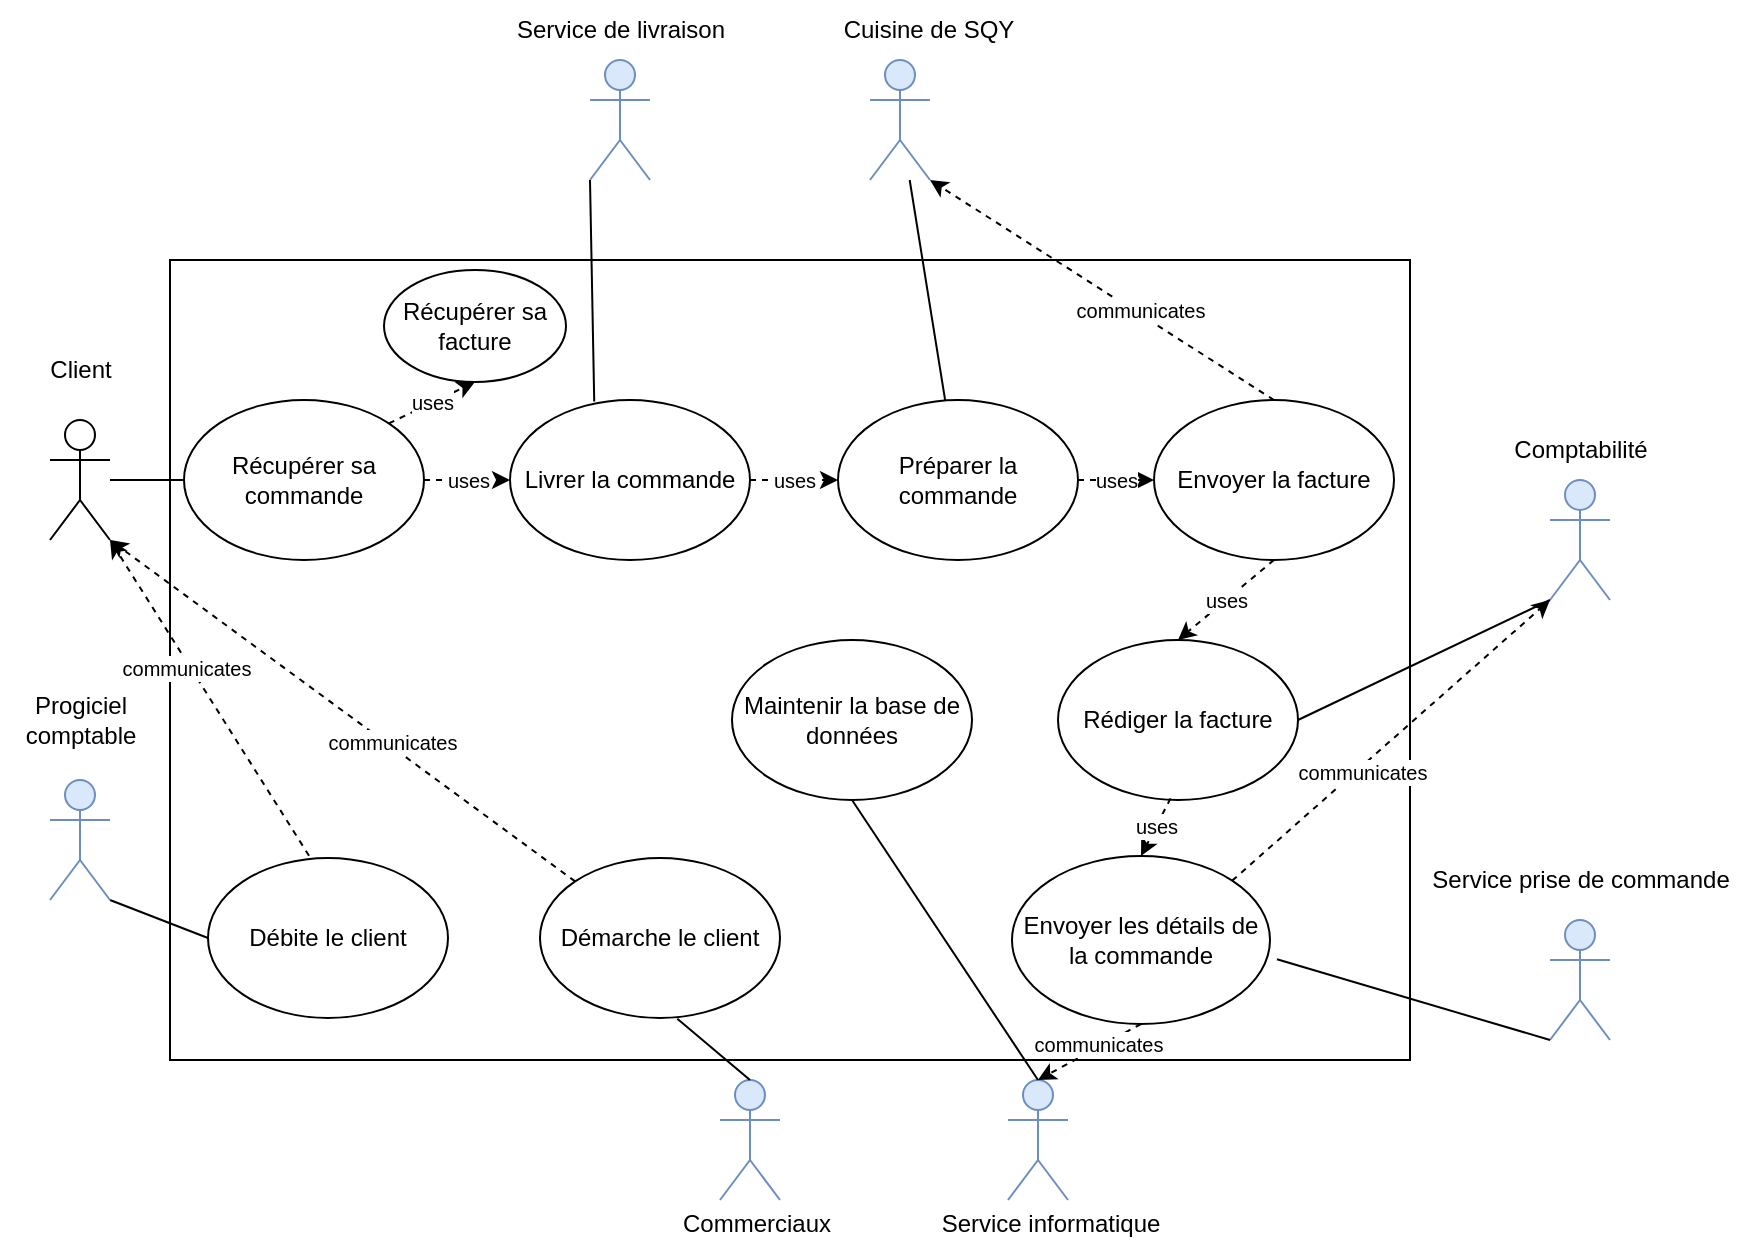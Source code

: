 <mxfile version="21.1.1" type="github">
  <diagram name="Page-1" id="GUmuV8_d1roc_fKv_fhv">
    <mxGraphModel dx="1187" dy="638" grid="0" gridSize="11" guides="1" tooltips="1" connect="1" arrows="1" fold="1" page="1" pageScale="1" pageWidth="1169" pageHeight="1654" math="0" shadow="0">
      <root>
        <mxCell id="0" />
        <mxCell id="1" parent="0" />
        <mxCell id="YfCknLSfjdIPLu3pgu05-3" value="" style="rounded=0;whiteSpace=wrap;html=1;" parent="1" vertex="1">
          <mxGeometry x="210" y="160" width="620" height="400" as="geometry" />
        </mxCell>
        <mxCell id="YfCknLSfjdIPLu3pgu05-1" value="" style="shape=umlActor;verticalLabelPosition=bottom;verticalAlign=top;html=1;outlineConnect=0;" parent="1" vertex="1">
          <mxGeometry x="150" y="240" width="30" height="60" as="geometry" />
        </mxCell>
        <mxCell id="YfCknLSfjdIPLu3pgu05-12" style="edgeStyle=orthogonalEdgeStyle;orthogonalLoop=1;jettySize=auto;html=1;strokeColor=none;rounded=1;" parent="1" source="YfCknLSfjdIPLu3pgu05-5" target="YfCknLSfjdIPLu3pgu05-7" edge="1">
          <mxGeometry relative="1" as="geometry" />
        </mxCell>
        <mxCell id="po1A5LSNfM-hK7pwLFZ9-29" value="&lt;font style=&quot;font-size: 10px;&quot;&gt;uses&lt;/font&gt;" style="edgeStyle=orthogonalEdgeStyle;rounded=0;orthogonalLoop=1;jettySize=auto;html=1;exitX=1;exitY=0.5;exitDx=0;exitDy=0;entryX=0;entryY=0.5;entryDx=0;entryDy=0;dashed=1;" edge="1" parent="1" source="YfCknLSfjdIPLu3pgu05-5" target="YfCknLSfjdIPLu3pgu05-20">
          <mxGeometry relative="1" as="geometry" />
        </mxCell>
        <mxCell id="YfCknLSfjdIPLu3pgu05-5" value="Récupérer sa commande" style="ellipse;whiteSpace=wrap;html=1;" parent="1" vertex="1">
          <mxGeometry x="217" y="230" width="120" height="80" as="geometry" />
        </mxCell>
        <mxCell id="YfCknLSfjdIPLu3pgu05-11" style="edgeStyle=orthogonalEdgeStyle;rounded=0;orthogonalLoop=1;jettySize=auto;html=1;strokeColor=none;" parent="1" source="YfCknLSfjdIPLu3pgu05-7" target="YfCknLSfjdIPLu3pgu05-5" edge="1">
          <mxGeometry relative="1" as="geometry" />
        </mxCell>
        <mxCell id="YfCknLSfjdIPLu3pgu05-7" value="" style="shape=umlActor;verticalLabelPosition=bottom;verticalAlign=top;html=1;outlineConnect=0;fillColor=#dae8fc;strokeColor=#6c8ebf;" parent="1" vertex="1">
          <mxGeometry x="420" y="60" width="30" height="60" as="geometry" />
        </mxCell>
        <mxCell id="YfCknLSfjdIPLu3pgu05-19" value="" style="endArrow=none;html=1;rounded=0;entryX=0;entryY=0.5;entryDx=0;entryDy=0;" parent="1" source="YfCknLSfjdIPLu3pgu05-1" target="YfCknLSfjdIPLu3pgu05-5" edge="1">
          <mxGeometry width="50" height="50" relative="1" as="geometry">
            <mxPoint x="500" y="340" as="sourcePoint" />
            <mxPoint x="550" y="290" as="targetPoint" />
          </mxGeometry>
        </mxCell>
        <mxCell id="po1A5LSNfM-hK7pwLFZ9-5" value="&lt;font style=&quot;font-size: 10px;&quot;&gt;uses&lt;/font&gt;" style="edgeStyle=orthogonalEdgeStyle;rounded=0;orthogonalLoop=1;jettySize=auto;html=1;exitX=1;exitY=0.5;exitDx=0;exitDy=0;dashed=1;" edge="1" parent="1" source="YfCknLSfjdIPLu3pgu05-20" target="YfCknLSfjdIPLu3pgu05-31">
          <mxGeometry relative="1" as="geometry" />
        </mxCell>
        <mxCell id="YfCknLSfjdIPLu3pgu05-20" value="Livrer la commande" style="ellipse;whiteSpace=wrap;html=1;" parent="1" vertex="1">
          <mxGeometry x="380" y="230" width="120" height="80" as="geometry" />
        </mxCell>
        <mxCell id="YfCknLSfjdIPLu3pgu05-29" value="" style="shape=umlActor;verticalLabelPosition=bottom;verticalAlign=top;html=1;outlineConnect=0;fillColor=#dae8fc;strokeColor=#6c8ebf;" parent="1" vertex="1">
          <mxGeometry x="560" y="60" width="30" height="60" as="geometry" />
        </mxCell>
        <mxCell id="YfCknLSfjdIPLu3pgu05-36" value="&lt;blockquote style=&quot;margin: 0 0 0 40px; border: none; padding: 0px;&quot;&gt;&lt;div style=&quot;&quot;&gt;&lt;br&gt;&lt;/div&gt;&lt;/blockquote&gt;" style="shape=umlActor;verticalLabelPosition=bottom;verticalAlign=top;html=1;outlineConnect=0;fillColor=#dae8fc;strokeColor=#6c8ebf;align=center;" parent="1" vertex="1">
          <mxGeometry x="900" y="270" width="30" height="60" as="geometry" />
        </mxCell>
        <mxCell id="YfCknLSfjdIPLu3pgu05-38" value="" style="endArrow=none;html=1;rounded=0;entryX=0.351;entryY=0.009;entryDx=0;entryDy=0;entryPerimeter=0;textOpacity=50;exitX=0;exitY=1;exitDx=0;exitDy=0;exitPerimeter=0;" parent="1" source="YfCknLSfjdIPLu3pgu05-7" target="YfCknLSfjdIPLu3pgu05-20" edge="1">
          <mxGeometry width="50" height="50" relative="1" as="geometry">
            <mxPoint x="500" y="400" as="sourcePoint" />
            <mxPoint x="500" y="240" as="targetPoint" />
          </mxGeometry>
        </mxCell>
        <mxCell id="YfCknLSfjdIPLu3pgu05-39" value="" style="endArrow=none;html=1;rounded=0;textOpacity=50;" parent="1" source="YfCknLSfjdIPLu3pgu05-29" target="YfCknLSfjdIPLu3pgu05-31" edge="1">
          <mxGeometry width="50" height="50" relative="1" as="geometry">
            <mxPoint x="650" y="120" as="sourcePoint" />
            <mxPoint x="716" y="235" as="targetPoint" />
          </mxGeometry>
        </mxCell>
        <mxCell id="YfCknLSfjdIPLu3pgu05-41" value="Rédiger la facture" style="ellipse;whiteSpace=wrap;html=1;" parent="1" vertex="1">
          <mxGeometry x="654" y="350" width="120" height="80" as="geometry" />
        </mxCell>
        <mxCell id="YfCknLSfjdIPLu3pgu05-47" value="" style="endArrow=none;html=1;rounded=0;entryX=1;entryY=0.5;entryDx=0;entryDy=0;exitX=0;exitY=1;exitDx=0;exitDy=0;exitPerimeter=0;" parent="1" source="YfCknLSfjdIPLu3pgu05-36" target="YfCknLSfjdIPLu3pgu05-41" edge="1">
          <mxGeometry width="50" height="50" relative="1" as="geometry">
            <mxPoint x="500" y="310" as="sourcePoint" />
            <mxPoint x="550" y="260" as="targetPoint" />
          </mxGeometry>
        </mxCell>
        <mxCell id="YfCknLSfjdIPLu3pgu05-48" value="Service de livraison" style="text;html=1;align=center;verticalAlign=middle;resizable=0;points=[];autosize=1;strokeColor=none;fillColor=none;" parent="1" vertex="1">
          <mxGeometry x="370" y="30" width="130" height="30" as="geometry" />
        </mxCell>
        <mxCell id="YfCknLSfjdIPLu3pgu05-49" value="Client" style="text;html=1;align=center;verticalAlign=middle;resizable=0;points=[];autosize=1;strokeColor=none;fillColor=none;" parent="1" vertex="1">
          <mxGeometry x="140" y="200" width="50" height="30" as="geometry" />
        </mxCell>
        <mxCell id="YfCknLSfjdIPLu3pgu05-50" value="Cuisine de SQY" style="text;html=1;align=center;verticalAlign=middle;resizable=0;points=[];autosize=1;strokeColor=none;fillColor=none;" parent="1" vertex="1">
          <mxGeometry x="534" y="30" width="110" height="30" as="geometry" />
        </mxCell>
        <mxCell id="YfCknLSfjdIPLu3pgu05-51" value="Comptabilité" style="text;html=1;align=center;verticalAlign=middle;resizable=0;points=[];autosize=1;strokeColor=none;fillColor=none;" parent="1" vertex="1">
          <mxGeometry x="870" y="240" width="90" height="30" as="geometry" />
        </mxCell>
        <mxCell id="YfCknLSfjdIPLu3pgu05-53" value="Progiciel&lt;br&gt;comptable" style="text;html=1;align=center;verticalAlign=middle;resizable=0;points=[];autosize=1;strokeColor=none;fillColor=none;" parent="1" vertex="1">
          <mxGeometry x="125" y="370" width="80" height="40" as="geometry" />
        </mxCell>
        <mxCell id="YfCknLSfjdIPLu3pgu05-54" value="" style="endArrow=none;html=1;rounded=0;exitX=1;exitY=1;exitDx=0;exitDy=0;exitPerimeter=0;entryX=0;entryY=0.5;entryDx=0;entryDy=0;" parent="1" source="YfCknLSfjdIPLu3pgu05-62" target="YfCknLSfjdIPLu3pgu05-55" edge="1">
          <mxGeometry width="50" height="50" relative="1" as="geometry">
            <mxPoint x="240" y="650" as="sourcePoint" />
            <mxPoint x="550" y="260" as="targetPoint" />
          </mxGeometry>
        </mxCell>
        <mxCell id="YfCknLSfjdIPLu3pgu05-55" value="Débite le client" style="ellipse;whiteSpace=wrap;html=1;" parent="1" vertex="1">
          <mxGeometry x="229" y="459" width="120" height="80" as="geometry" />
        </mxCell>
        <mxCell id="YfCknLSfjdIPLu3pgu05-57" value="&lt;blockquote style=&quot;margin: 0 0 0 40px; border: none; padding: 0px;&quot;&gt;&lt;div style=&quot;&quot;&gt;&lt;br&gt;&lt;/div&gt;&lt;/blockquote&gt;" style="shape=umlActor;verticalLabelPosition=bottom;verticalAlign=top;html=1;outlineConnect=0;fillColor=#dae8fc;strokeColor=#6c8ebf;align=center;" parent="1" vertex="1">
          <mxGeometry x="900" y="490" width="30" height="60" as="geometry" />
        </mxCell>
        <mxCell id="YfCknLSfjdIPLu3pgu05-58" value="Envoyer les détails de la commande" style="ellipse;whiteSpace=wrap;html=1;" parent="1" vertex="1">
          <mxGeometry x="631" y="458" width="129" height="84" as="geometry" />
        </mxCell>
        <mxCell id="YfCknLSfjdIPLu3pgu05-61" value="Service prise de commande" style="text;html=1;align=center;verticalAlign=middle;resizable=0;points=[];autosize=1;strokeColor=none;fillColor=none;" parent="1" vertex="1">
          <mxGeometry x="830" y="455" width="170" height="30" as="geometry" />
        </mxCell>
        <mxCell id="YfCknLSfjdIPLu3pgu05-62" value="&lt;blockquote style=&quot;margin: 0 0 0 40px; border: none; padding: 0px;&quot;&gt;&lt;div style=&quot;&quot;&gt;&lt;br&gt;&lt;/div&gt;&lt;/blockquote&gt;" style="shape=umlActor;verticalLabelPosition=bottom;verticalAlign=top;html=1;outlineConnect=0;fillColor=#dae8fc;strokeColor=#6c8ebf;align=center;" parent="1" vertex="1">
          <mxGeometry x="150" y="420" width="30" height="60" as="geometry" />
        </mxCell>
        <mxCell id="YfCknLSfjdIPLu3pgu05-65" value="" style="endArrow=none;html=1;rounded=0;entryX=1.027;entryY=0.615;entryDx=0;entryDy=0;entryPerimeter=0;exitX=0;exitY=1;exitDx=0;exitDy=0;exitPerimeter=0;" parent="1" source="YfCknLSfjdIPLu3pgu05-57" target="YfCknLSfjdIPLu3pgu05-58" edge="1">
          <mxGeometry width="50" height="50" relative="1" as="geometry">
            <mxPoint x="500" y="430" as="sourcePoint" />
            <mxPoint x="550" y="380" as="targetPoint" />
          </mxGeometry>
        </mxCell>
        <mxCell id="YfCknLSfjdIPLu3pgu05-67" value="&lt;blockquote style=&quot;margin: 0 0 0 40px; border: none; padding: 0px;&quot;&gt;&lt;div style=&quot;&quot;&gt;&lt;br&gt;&lt;/div&gt;&lt;/blockquote&gt;" style="shape=umlActor;verticalLabelPosition=bottom;verticalAlign=top;html=1;outlineConnect=0;fillColor=#dae8fc;strokeColor=#6c8ebf;align=center;" parent="1" vertex="1">
          <mxGeometry x="629" y="570" width="30" height="60" as="geometry" />
        </mxCell>
        <mxCell id="YfCknLSfjdIPLu3pgu05-68" value="Service informatique&lt;br&gt;" style="text;html=1;align=center;verticalAlign=middle;resizable=0;points=[];autosize=1;strokeColor=none;fillColor=none;" parent="1" vertex="1">
          <mxGeometry x="585" y="627" width="130" height="30" as="geometry" />
        </mxCell>
        <mxCell id="YfCknLSfjdIPLu3pgu05-71" value="&lt;blockquote style=&quot;margin: 0 0 0 40px; border: none; padding: 0px;&quot;&gt;&lt;div style=&quot;&quot;&gt;&lt;br&gt;&lt;/div&gt;&lt;/blockquote&gt;" style="shape=umlActor;verticalLabelPosition=bottom;verticalAlign=top;html=1;outlineConnect=0;fillColor=#dae8fc;strokeColor=#6c8ebf;align=center;" parent="1" vertex="1">
          <mxGeometry x="485" y="570" width="30" height="60" as="geometry" />
        </mxCell>
        <mxCell id="YfCknLSfjdIPLu3pgu05-72" value="Commerciaux" style="text;html=1;align=center;verticalAlign=middle;resizable=0;points=[];autosize=1;strokeColor=none;fillColor=none;" parent="1" vertex="1">
          <mxGeometry x="453" y="627" width="100" height="30" as="geometry" />
        </mxCell>
        <mxCell id="YfCknLSfjdIPLu3pgu05-77" value="Démarche le client" style="ellipse;whiteSpace=wrap;html=1;" parent="1" vertex="1">
          <mxGeometry x="395" y="459" width="120" height="80" as="geometry" />
        </mxCell>
        <mxCell id="YfCknLSfjdIPLu3pgu05-78" value="" style="endArrow=none;html=1;rounded=0;exitX=0.572;exitY=1.005;exitDx=0;exitDy=0;exitPerimeter=0;entryX=0.5;entryY=0;entryDx=0;entryDy=0;entryPerimeter=0;" parent="1" source="YfCknLSfjdIPLu3pgu05-77" target="YfCknLSfjdIPLu3pgu05-71" edge="1">
          <mxGeometry width="50" height="50" relative="1" as="geometry">
            <mxPoint x="500" y="450" as="sourcePoint" />
            <mxPoint x="550" y="400" as="targetPoint" />
          </mxGeometry>
        </mxCell>
        <mxCell id="po1A5LSNfM-hK7pwLFZ9-7" value="&lt;font style=&quot;font-size: 10px;&quot;&gt;uses&lt;/font&gt;" style="orthogonalLoop=1;jettySize=auto;html=1;exitX=0.469;exitY=0.99;exitDx=0;exitDy=0;dashed=1;exitPerimeter=0;entryX=0.5;entryY=0;entryDx=0;entryDy=0;rounded=0;" edge="1" parent="1" source="YfCknLSfjdIPLu3pgu05-41" target="YfCknLSfjdIPLu3pgu05-58">
          <mxGeometry x="-0.012" relative="1" as="geometry">
            <mxPoint x="716" y="323" as="sourcePoint" />
            <mxPoint x="716" y="359" as="targetPoint" />
            <mxPoint as="offset" />
          </mxGeometry>
        </mxCell>
        <mxCell id="po1A5LSNfM-hK7pwLFZ9-10" style="rounded=0;orthogonalLoop=1;jettySize=auto;html=1;exitX=0;exitY=0;exitDx=0;exitDy=0;entryX=1;entryY=1;entryDx=0;entryDy=0;entryPerimeter=0;dashed=1;" edge="1" parent="1" source="YfCknLSfjdIPLu3pgu05-77" target="YfCknLSfjdIPLu3pgu05-1">
          <mxGeometry relative="1" as="geometry">
            <mxPoint x="669" y="373" as="sourcePoint" />
            <mxPoint x="601" y="131" as="targetPoint" />
          </mxGeometry>
        </mxCell>
        <mxCell id="po1A5LSNfM-hK7pwLFZ9-14" value="&lt;font style=&quot;font-size: 10px;&quot;&gt;communicates&lt;/font&gt;" style="edgeLabel;html=1;align=center;verticalAlign=middle;resizable=0;points=[];" vertex="1" connectable="0" parent="po1A5LSNfM-hK7pwLFZ9-10">
          <mxGeometry x="-0.202" y="-2" relative="1" as="geometry">
            <mxPoint as="offset" />
          </mxGeometry>
        </mxCell>
        <mxCell id="po1A5LSNfM-hK7pwLFZ9-12" style="rounded=0;orthogonalLoop=1;jettySize=auto;html=1;exitX=0.421;exitY=-0.014;exitDx=0;exitDy=0;entryX=1;entryY=1;entryDx=0;entryDy=0;entryPerimeter=0;dashed=1;exitPerimeter=0;" edge="1" parent="1" source="YfCknLSfjdIPLu3pgu05-55" target="YfCknLSfjdIPLu3pgu05-1">
          <mxGeometry relative="1" as="geometry">
            <mxPoint x="680" y="384" as="sourcePoint" />
            <mxPoint x="612" y="142" as="targetPoint" />
          </mxGeometry>
        </mxCell>
        <mxCell id="po1A5LSNfM-hK7pwLFZ9-13" value="&lt;font style=&quot;font-size: 10px;&quot;&gt;communicates&lt;/font&gt;" style="edgeLabel;html=1;align=center;verticalAlign=middle;resizable=0;points=[];" vertex="1" connectable="0" parent="po1A5LSNfM-hK7pwLFZ9-12">
          <mxGeometry x="0.2" y="2" relative="1" as="geometry">
            <mxPoint as="offset" />
          </mxGeometry>
        </mxCell>
        <mxCell id="po1A5LSNfM-hK7pwLFZ9-15" style="rounded=0;orthogonalLoop=1;jettySize=auto;html=1;exitX=0.5;exitY=1;exitDx=0;exitDy=0;dashed=1;entryX=0.5;entryY=0;entryDx=0;entryDy=0;entryPerimeter=0;" edge="1" parent="1" source="YfCknLSfjdIPLu3pgu05-58" target="YfCknLSfjdIPLu3pgu05-67">
          <mxGeometry relative="1" as="geometry">
            <mxPoint x="491" y="411" as="sourcePoint" />
            <mxPoint x="659" y="590" as="targetPoint" />
          </mxGeometry>
        </mxCell>
        <mxCell id="po1A5LSNfM-hK7pwLFZ9-16" value="&lt;font style=&quot;font-size: 10px;&quot;&gt;communicates&lt;/font&gt;" style="edgeLabel;html=1;align=center;verticalAlign=middle;resizable=0;points=[];" vertex="1" connectable="0" parent="po1A5LSNfM-hK7pwLFZ9-15">
          <mxGeometry x="-0.202" y="-2" relative="1" as="geometry">
            <mxPoint as="offset" />
          </mxGeometry>
        </mxCell>
        <mxCell id="po1A5LSNfM-hK7pwLFZ9-19" value="Maintenir la base de données" style="ellipse;whiteSpace=wrap;html=1;" vertex="1" parent="1">
          <mxGeometry x="491" y="350" width="120" height="80" as="geometry" />
        </mxCell>
        <mxCell id="po1A5LSNfM-hK7pwLFZ9-20" value="" style="endArrow=none;html=1;rounded=0;exitX=0.5;exitY=1;exitDx=0;exitDy=0;entryX=0.5;entryY=0;entryDx=0;entryDy=0;entryPerimeter=0;" edge="1" parent="1" source="po1A5LSNfM-hK7pwLFZ9-19" target="YfCknLSfjdIPLu3pgu05-67">
          <mxGeometry width="50" height="50" relative="1" as="geometry">
            <mxPoint x="500" y="394" as="sourcePoint" />
            <mxPoint x="550" y="344" as="targetPoint" />
          </mxGeometry>
        </mxCell>
        <mxCell id="YfCknLSfjdIPLu3pgu05-31" value="Préparer la commande" style="ellipse;whiteSpace=wrap;html=1;" parent="1" vertex="1">
          <mxGeometry x="544" y="230" width="120" height="80" as="geometry" />
        </mxCell>
        <mxCell id="po1A5LSNfM-hK7pwLFZ9-24" value="Envoyer la facture" style="ellipse;whiteSpace=wrap;html=1;" vertex="1" parent="1">
          <mxGeometry x="702" y="230" width="120" height="80" as="geometry" />
        </mxCell>
        <mxCell id="po1A5LSNfM-hK7pwLFZ9-25" value="&lt;font style=&quot;font-size: 10px;&quot;&gt;uses&lt;/font&gt;" style="rounded=0;orthogonalLoop=1;jettySize=auto;html=1;exitX=0.5;exitY=1;exitDx=0;exitDy=0;dashed=1;entryX=0.5;entryY=0;entryDx=0;entryDy=0;" edge="1" parent="1" source="po1A5LSNfM-hK7pwLFZ9-24" target="YfCknLSfjdIPLu3pgu05-41">
          <mxGeometry relative="1" as="geometry">
            <mxPoint x="524" y="281" as="sourcePoint" />
            <mxPoint x="571" y="281" as="targetPoint" />
          </mxGeometry>
        </mxCell>
        <mxCell id="po1A5LSNfM-hK7pwLFZ9-26" style="rounded=0;orthogonalLoop=1;jettySize=auto;html=1;exitX=0.5;exitY=0;exitDx=0;exitDy=0;entryX=1;entryY=1;entryDx=0;entryDy=0;entryPerimeter=0;dashed=1;" edge="1" parent="1" source="po1A5LSNfM-hK7pwLFZ9-24" target="YfCknLSfjdIPLu3pgu05-29">
          <mxGeometry relative="1" as="geometry">
            <mxPoint x="424" y="482" as="sourcePoint" />
            <mxPoint x="191" y="311" as="targetPoint" />
          </mxGeometry>
        </mxCell>
        <mxCell id="po1A5LSNfM-hK7pwLFZ9-27" value="&lt;font style=&quot;font-size: 10px;&quot;&gt;communicates&lt;/font&gt;" style="edgeLabel;html=1;align=center;verticalAlign=middle;resizable=0;points=[];" vertex="1" connectable="0" parent="po1A5LSNfM-hK7pwLFZ9-26">
          <mxGeometry x="-0.202" y="-2" relative="1" as="geometry">
            <mxPoint as="offset" />
          </mxGeometry>
        </mxCell>
        <mxCell id="po1A5LSNfM-hK7pwLFZ9-28" value="&lt;font style=&quot;font-size: 10px;&quot;&gt;uses&lt;/font&gt;" style="edgeStyle=orthogonalEdgeStyle;rounded=0;orthogonalLoop=1;jettySize=auto;html=1;dashed=1;entryX=0;entryY=0.5;entryDx=0;entryDy=0;exitX=1;exitY=0.5;exitDx=0;exitDy=0;" edge="1" parent="1" source="YfCknLSfjdIPLu3pgu05-31" target="po1A5LSNfM-hK7pwLFZ9-24">
          <mxGeometry relative="1" as="geometry">
            <mxPoint x="680" y="270" as="sourcePoint" />
            <mxPoint x="571" y="281" as="targetPoint" />
          </mxGeometry>
        </mxCell>
        <mxCell id="po1A5LSNfM-hK7pwLFZ9-30" style="rounded=0;orthogonalLoop=1;jettySize=auto;html=1;exitX=1;exitY=0;exitDx=0;exitDy=0;entryX=0;entryY=1;entryDx=0;entryDy=0;entryPerimeter=0;dashed=1;" edge="1" parent="1" source="YfCknLSfjdIPLu3pgu05-58" target="YfCknLSfjdIPLu3pgu05-36">
          <mxGeometry relative="1" as="geometry">
            <mxPoint x="773" y="241" as="sourcePoint" />
            <mxPoint x="601" y="131" as="targetPoint" />
          </mxGeometry>
        </mxCell>
        <mxCell id="po1A5LSNfM-hK7pwLFZ9-31" value="&lt;font style=&quot;font-size: 10px;&quot;&gt;communicates&lt;/font&gt;" style="edgeLabel;html=1;align=center;verticalAlign=middle;resizable=0;points=[];" vertex="1" connectable="0" parent="po1A5LSNfM-hK7pwLFZ9-30">
          <mxGeometry x="-0.202" y="-2" relative="1" as="geometry">
            <mxPoint as="offset" />
          </mxGeometry>
        </mxCell>
        <mxCell id="po1A5LSNfM-hK7pwLFZ9-33" value="Récupérer sa facture" style="ellipse;whiteSpace=wrap;html=1;" vertex="1" parent="1">
          <mxGeometry x="317" y="165" width="91" height="56" as="geometry" />
        </mxCell>
        <mxCell id="po1A5LSNfM-hK7pwLFZ9-35" value="&lt;font style=&quot;font-size: 10px;&quot;&gt;uses&lt;/font&gt;" style="rounded=0;orthogonalLoop=1;jettySize=auto;html=1;exitX=1;exitY=0;exitDx=0;exitDy=0;entryX=0.5;entryY=1;entryDx=0;entryDy=0;dashed=1;" edge="1" parent="1" source="YfCknLSfjdIPLu3pgu05-5" target="po1A5LSNfM-hK7pwLFZ9-33">
          <mxGeometry relative="1" as="geometry">
            <mxPoint x="348" y="281" as="sourcePoint" />
            <mxPoint x="391" y="281" as="targetPoint" />
          </mxGeometry>
        </mxCell>
      </root>
    </mxGraphModel>
  </diagram>
</mxfile>
